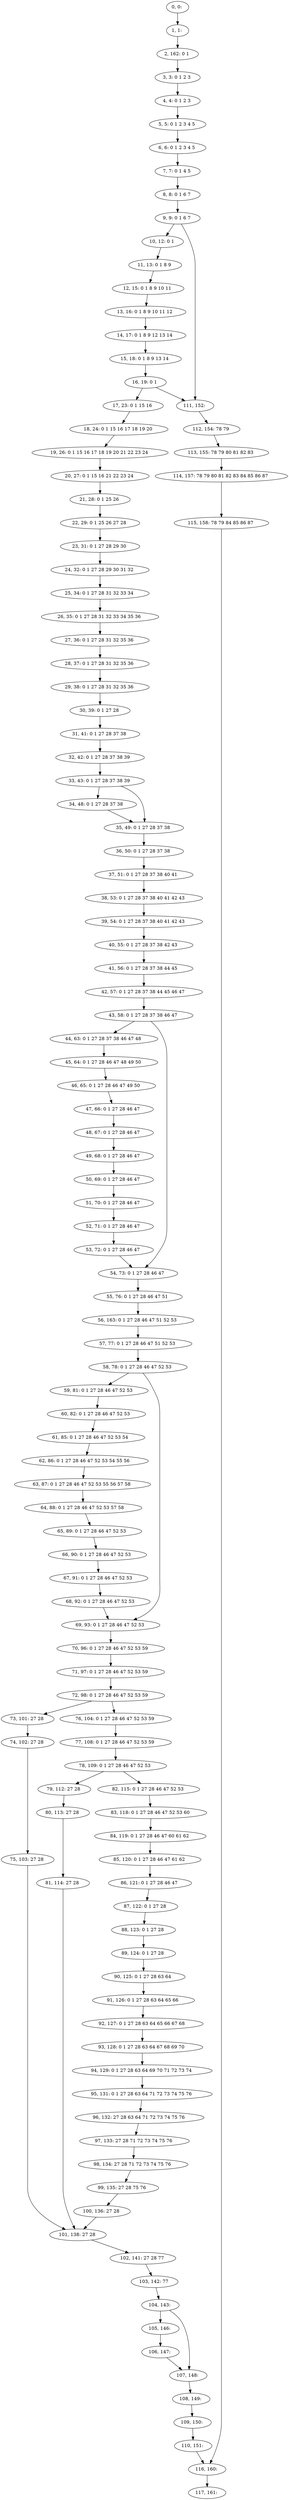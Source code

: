 digraph G {
0[label="0, 0: "];
1[label="1, 1: "];
2[label="2, 162: 0 1 "];
3[label="3, 3: 0 1 2 3 "];
4[label="4, 4: 0 1 2 3 "];
5[label="5, 5: 0 1 2 3 4 5 "];
6[label="6, 6: 0 1 2 3 4 5 "];
7[label="7, 7: 0 1 4 5 "];
8[label="8, 8: 0 1 6 7 "];
9[label="9, 9: 0 1 6 7 "];
10[label="10, 12: 0 1 "];
11[label="11, 13: 0 1 8 9 "];
12[label="12, 15: 0 1 8 9 10 11 "];
13[label="13, 16: 0 1 8 9 10 11 12 "];
14[label="14, 17: 0 1 8 9 12 13 14 "];
15[label="15, 18: 0 1 8 9 13 14 "];
16[label="16, 19: 0 1 "];
17[label="17, 23: 0 1 15 16 "];
18[label="18, 24: 0 1 15 16 17 18 19 20 "];
19[label="19, 26: 0 1 15 16 17 18 19 20 21 22 23 24 "];
20[label="20, 27: 0 1 15 16 21 22 23 24 "];
21[label="21, 28: 0 1 25 26 "];
22[label="22, 29: 0 1 25 26 27 28 "];
23[label="23, 31: 0 1 27 28 29 30 "];
24[label="24, 32: 0 1 27 28 29 30 31 32 "];
25[label="25, 34: 0 1 27 28 31 32 33 34 "];
26[label="26, 35: 0 1 27 28 31 32 33 34 35 36 "];
27[label="27, 36: 0 1 27 28 31 32 35 36 "];
28[label="28, 37: 0 1 27 28 31 32 35 36 "];
29[label="29, 38: 0 1 27 28 31 32 35 36 "];
30[label="30, 39: 0 1 27 28 "];
31[label="31, 41: 0 1 27 28 37 38 "];
32[label="32, 42: 0 1 27 28 37 38 39 "];
33[label="33, 43: 0 1 27 28 37 38 39 "];
34[label="34, 48: 0 1 27 28 37 38 "];
35[label="35, 49: 0 1 27 28 37 38 "];
36[label="36, 50: 0 1 27 28 37 38 "];
37[label="37, 51: 0 1 27 28 37 38 40 41 "];
38[label="38, 53: 0 1 27 28 37 38 40 41 42 43 "];
39[label="39, 54: 0 1 27 28 37 38 40 41 42 43 "];
40[label="40, 55: 0 1 27 28 37 38 42 43 "];
41[label="41, 56: 0 1 27 28 37 38 44 45 "];
42[label="42, 57: 0 1 27 28 37 38 44 45 46 47 "];
43[label="43, 58: 0 1 27 28 37 38 46 47 "];
44[label="44, 63: 0 1 27 28 37 38 46 47 48 "];
45[label="45, 64: 0 1 27 28 46 47 48 49 50 "];
46[label="46, 65: 0 1 27 28 46 47 49 50 "];
47[label="47, 66: 0 1 27 28 46 47 "];
48[label="48, 67: 0 1 27 28 46 47 "];
49[label="49, 68: 0 1 27 28 46 47 "];
50[label="50, 69: 0 1 27 28 46 47 "];
51[label="51, 70: 0 1 27 28 46 47 "];
52[label="52, 71: 0 1 27 28 46 47 "];
53[label="53, 72: 0 1 27 28 46 47 "];
54[label="54, 73: 0 1 27 28 46 47 "];
55[label="55, 76: 0 1 27 28 46 47 51 "];
56[label="56, 163: 0 1 27 28 46 47 51 52 53 "];
57[label="57, 77: 0 1 27 28 46 47 51 52 53 "];
58[label="58, 78: 0 1 27 28 46 47 52 53 "];
59[label="59, 81: 0 1 27 28 46 47 52 53 "];
60[label="60, 82: 0 1 27 28 46 47 52 53 "];
61[label="61, 85: 0 1 27 28 46 47 52 53 54 "];
62[label="62, 86: 0 1 27 28 46 47 52 53 54 55 56 "];
63[label="63, 87: 0 1 27 28 46 47 52 53 55 56 57 58 "];
64[label="64, 88: 0 1 27 28 46 47 52 53 57 58 "];
65[label="65, 89: 0 1 27 28 46 47 52 53 "];
66[label="66, 90: 0 1 27 28 46 47 52 53 "];
67[label="67, 91: 0 1 27 28 46 47 52 53 "];
68[label="68, 92: 0 1 27 28 46 47 52 53 "];
69[label="69, 93: 0 1 27 28 46 47 52 53 "];
70[label="70, 96: 0 1 27 28 46 47 52 53 59 "];
71[label="71, 97: 0 1 27 28 46 47 52 53 59 "];
72[label="72, 98: 0 1 27 28 46 47 52 53 59 "];
73[label="73, 101: 27 28 "];
74[label="74, 102: 27 28 "];
75[label="75, 103: 27 28 "];
76[label="76, 104: 0 1 27 28 46 47 52 53 59 "];
77[label="77, 108: 0 1 27 28 46 47 52 53 59 "];
78[label="78, 109: 0 1 27 28 46 47 52 53 "];
79[label="79, 112: 27 28 "];
80[label="80, 113: 27 28 "];
81[label="81, 114: 27 28 "];
82[label="82, 115: 0 1 27 28 46 47 52 53 "];
83[label="83, 118: 0 1 27 28 46 47 52 53 60 "];
84[label="84, 119: 0 1 27 28 46 47 60 61 62 "];
85[label="85, 120: 0 1 27 28 46 47 61 62 "];
86[label="86, 121: 0 1 27 28 46 47 "];
87[label="87, 122: 0 1 27 28 "];
88[label="88, 123: 0 1 27 28 "];
89[label="89, 124: 0 1 27 28 "];
90[label="90, 125: 0 1 27 28 63 64 "];
91[label="91, 126: 0 1 27 28 63 64 65 66 "];
92[label="92, 127: 0 1 27 28 63 64 65 66 67 68 "];
93[label="93, 128: 0 1 27 28 63 64 67 68 69 70 "];
94[label="94, 129: 0 1 27 28 63 64 69 70 71 72 73 74 "];
95[label="95, 131: 0 1 27 28 63 64 71 72 73 74 75 76 "];
96[label="96, 132: 27 28 63 64 71 72 73 74 75 76 "];
97[label="97, 133: 27 28 71 72 73 74 75 76 "];
98[label="98, 134: 27 28 71 72 73 74 75 76 "];
99[label="99, 135: 27 28 75 76 "];
100[label="100, 136: 27 28 "];
101[label="101, 138: 27 28 "];
102[label="102, 141: 27 28 77 "];
103[label="103, 142: 77 "];
104[label="104, 143: "];
105[label="105, 146: "];
106[label="106, 147: "];
107[label="107, 148: "];
108[label="108, 149: "];
109[label="109, 150: "];
110[label="110, 151: "];
111[label="111, 152: "];
112[label="112, 154: 78 79 "];
113[label="113, 155: 78 79 80 81 82 83 "];
114[label="114, 157: 78 79 80 81 82 83 84 85 86 87 "];
115[label="115, 158: 78 79 84 85 86 87 "];
116[label="116, 160: "];
117[label="117, 161: "];
0->1 ;
1->2 ;
2->3 ;
3->4 ;
4->5 ;
5->6 ;
6->7 ;
7->8 ;
8->9 ;
9->10 ;
9->111 ;
10->11 ;
11->12 ;
12->13 ;
13->14 ;
14->15 ;
15->16 ;
16->17 ;
16->111 ;
17->18 ;
18->19 ;
19->20 ;
20->21 ;
21->22 ;
22->23 ;
23->24 ;
24->25 ;
25->26 ;
26->27 ;
27->28 ;
28->29 ;
29->30 ;
30->31 ;
31->32 ;
32->33 ;
33->34 ;
33->35 ;
34->35 ;
35->36 ;
36->37 ;
37->38 ;
38->39 ;
39->40 ;
40->41 ;
41->42 ;
42->43 ;
43->44 ;
43->54 ;
44->45 ;
45->46 ;
46->47 ;
47->48 ;
48->49 ;
49->50 ;
50->51 ;
51->52 ;
52->53 ;
53->54 ;
54->55 ;
55->56 ;
56->57 ;
57->58 ;
58->59 ;
58->69 ;
59->60 ;
60->61 ;
61->62 ;
62->63 ;
63->64 ;
64->65 ;
65->66 ;
66->67 ;
67->68 ;
68->69 ;
69->70 ;
70->71 ;
71->72 ;
72->73 ;
72->76 ;
73->74 ;
74->75 ;
75->101 ;
76->77 ;
77->78 ;
78->79 ;
78->82 ;
79->80 ;
80->81 ;
81->101 ;
82->83 ;
83->84 ;
84->85 ;
85->86 ;
86->87 ;
87->88 ;
88->89 ;
89->90 ;
90->91 ;
91->92 ;
92->93 ;
93->94 ;
94->95 ;
95->96 ;
96->97 ;
97->98 ;
98->99 ;
99->100 ;
100->101 ;
101->102 ;
102->103 ;
103->104 ;
104->105 ;
104->107 ;
105->106 ;
106->107 ;
107->108 ;
108->109 ;
109->110 ;
110->116 ;
111->112 ;
112->113 ;
113->114 ;
114->115 ;
115->116 ;
116->117 ;
}
